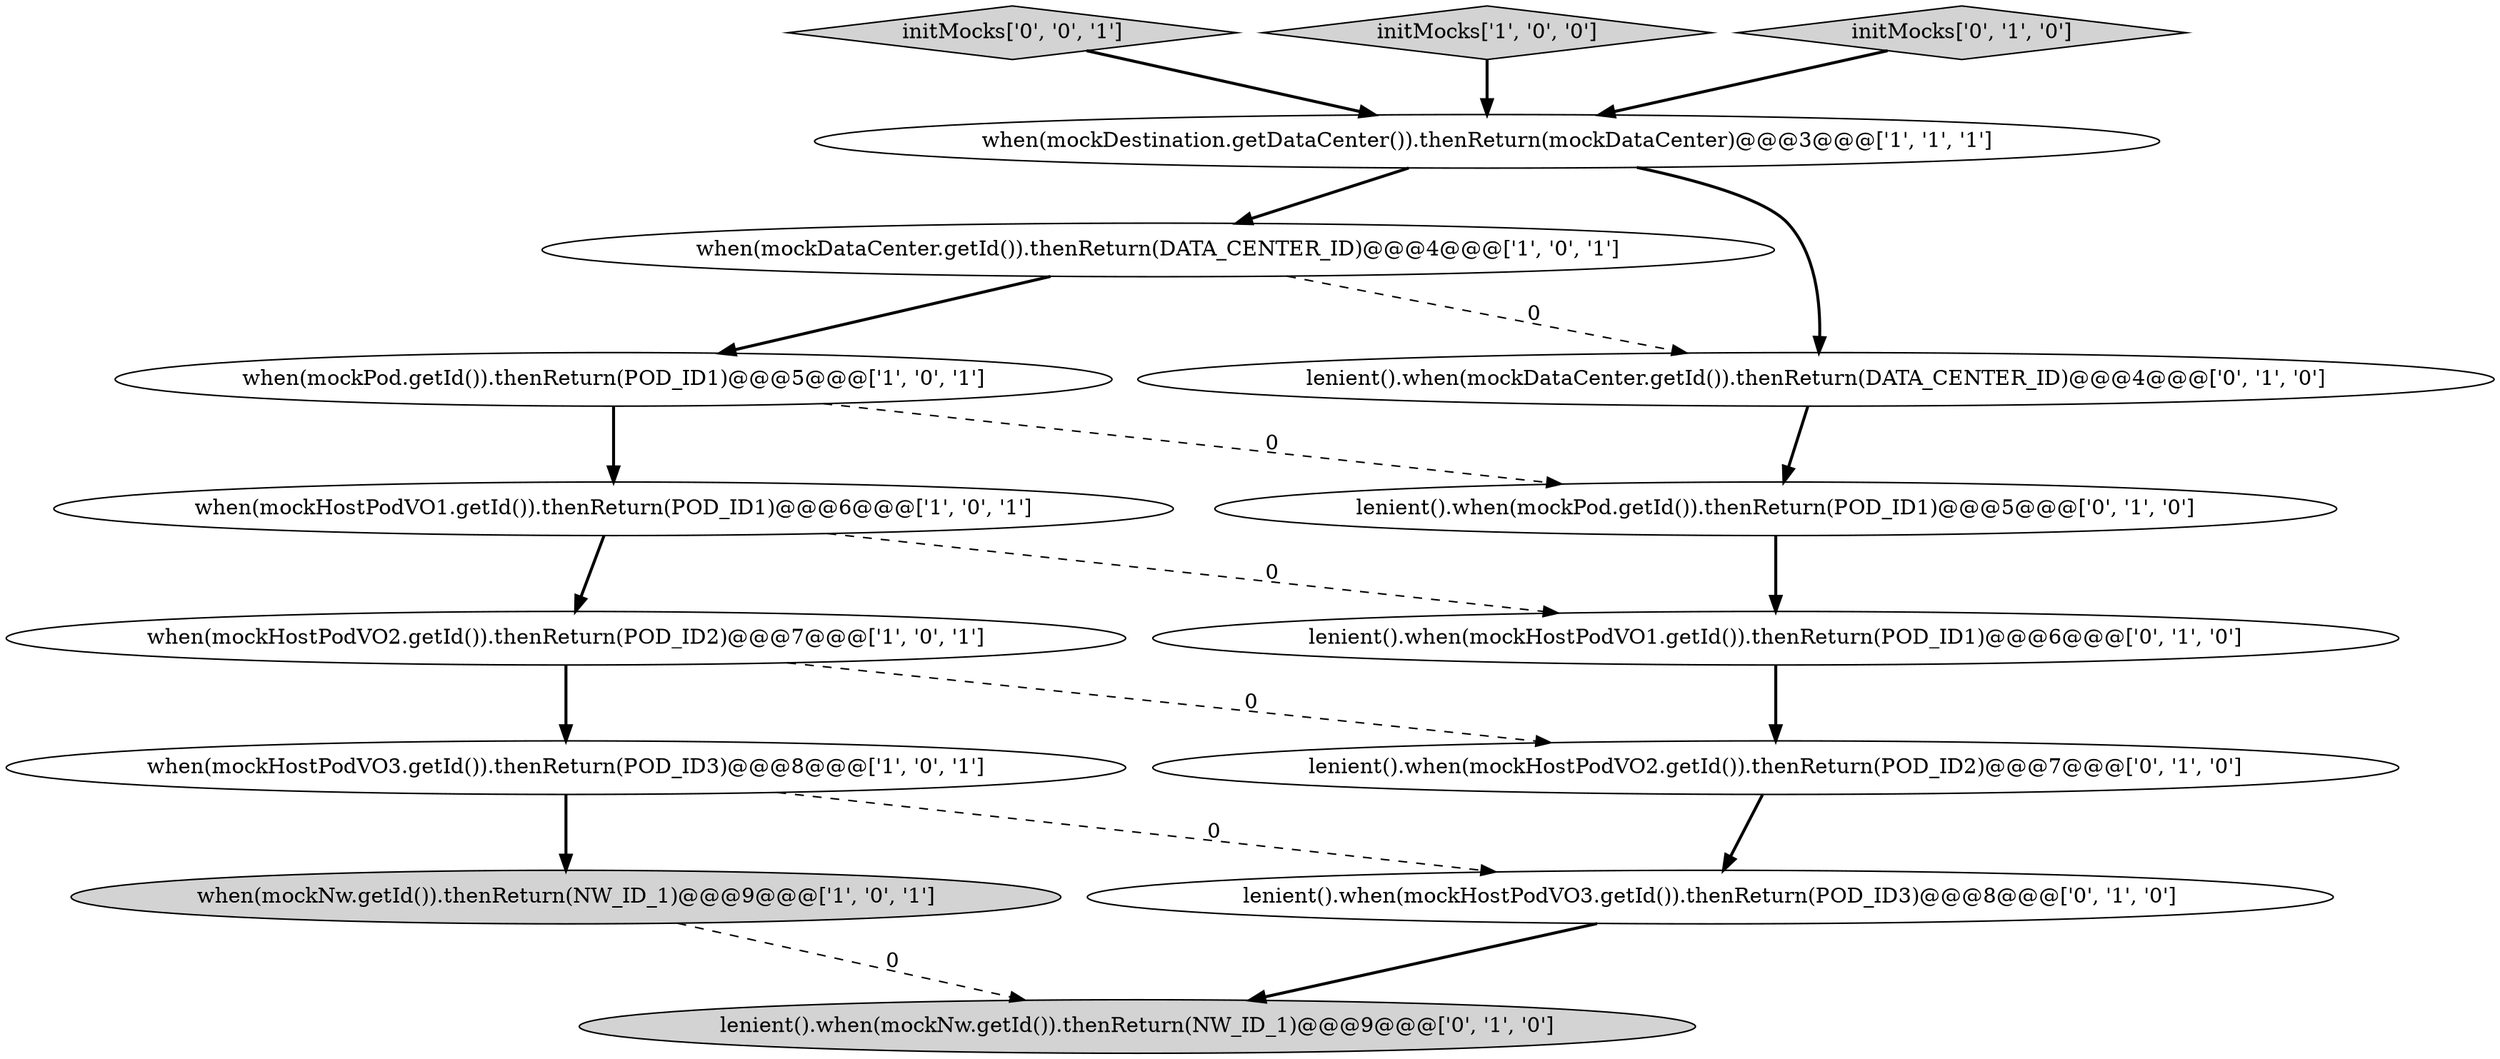 digraph {
15 [style = filled, label = "initMocks['0', '0', '1']", fillcolor = lightgray, shape = diamond image = "AAA0AAABBB3BBB"];
14 [style = filled, label = "lenient().when(mockNw.getId()).thenReturn(NW_ID_1)@@@9@@@['0', '1', '0']", fillcolor = lightgray, shape = ellipse image = "AAA1AAABBB2BBB"];
0 [style = filled, label = "when(mockDestination.getDataCenter()).thenReturn(mockDataCenter)@@@3@@@['1', '1', '1']", fillcolor = white, shape = ellipse image = "AAA0AAABBB1BBB"];
7 [style = filled, label = "when(mockDataCenter.getId()).thenReturn(DATA_CENTER_ID)@@@4@@@['1', '0', '1']", fillcolor = white, shape = ellipse image = "AAA0AAABBB1BBB"];
13 [style = filled, label = "lenient().when(mockHostPodVO2.getId()).thenReturn(POD_ID2)@@@7@@@['0', '1', '0']", fillcolor = white, shape = ellipse image = "AAA1AAABBB2BBB"];
1 [style = filled, label = "when(mockHostPodVO1.getId()).thenReturn(POD_ID1)@@@6@@@['1', '0', '1']", fillcolor = white, shape = ellipse image = "AAA0AAABBB1BBB"];
2 [style = filled, label = "when(mockHostPodVO2.getId()).thenReturn(POD_ID2)@@@7@@@['1', '0', '1']", fillcolor = white, shape = ellipse image = "AAA0AAABBB1BBB"];
3 [style = filled, label = "when(mockNw.getId()).thenReturn(NW_ID_1)@@@9@@@['1', '0', '1']", fillcolor = lightgray, shape = ellipse image = "AAA0AAABBB1BBB"];
8 [style = filled, label = "lenient().when(mockHostPodVO1.getId()).thenReturn(POD_ID1)@@@6@@@['0', '1', '0']", fillcolor = white, shape = ellipse image = "AAA1AAABBB2BBB"];
12 [style = filled, label = "lenient().when(mockPod.getId()).thenReturn(POD_ID1)@@@5@@@['0', '1', '0']", fillcolor = white, shape = ellipse image = "AAA1AAABBB2BBB"];
10 [style = filled, label = "lenient().when(mockDataCenter.getId()).thenReturn(DATA_CENTER_ID)@@@4@@@['0', '1', '0']", fillcolor = white, shape = ellipse image = "AAA1AAABBB2BBB"];
11 [style = filled, label = "lenient().when(mockHostPodVO3.getId()).thenReturn(POD_ID3)@@@8@@@['0', '1', '0']", fillcolor = white, shape = ellipse image = "AAA1AAABBB2BBB"];
4 [style = filled, label = "when(mockPod.getId()).thenReturn(POD_ID1)@@@5@@@['1', '0', '1']", fillcolor = white, shape = ellipse image = "AAA0AAABBB1BBB"];
6 [style = filled, label = "initMocks['1', '0', '0']", fillcolor = lightgray, shape = diamond image = "AAA0AAABBB1BBB"];
9 [style = filled, label = "initMocks['0', '1', '0']", fillcolor = lightgray, shape = diamond image = "AAA0AAABBB2BBB"];
5 [style = filled, label = "when(mockHostPodVO3.getId()).thenReturn(POD_ID3)@@@8@@@['1', '0', '1']", fillcolor = white, shape = ellipse image = "AAA0AAABBB1BBB"];
4->12 [style = dashed, label="0"];
0->7 [style = bold, label=""];
2->5 [style = bold, label=""];
6->0 [style = bold, label=""];
3->14 [style = dashed, label="0"];
1->8 [style = dashed, label="0"];
9->0 [style = bold, label=""];
11->14 [style = bold, label=""];
5->11 [style = dashed, label="0"];
4->1 [style = bold, label=""];
10->12 [style = bold, label=""];
0->10 [style = bold, label=""];
13->11 [style = bold, label=""];
15->0 [style = bold, label=""];
7->4 [style = bold, label=""];
8->13 [style = bold, label=""];
5->3 [style = bold, label=""];
12->8 [style = bold, label=""];
1->2 [style = bold, label=""];
7->10 [style = dashed, label="0"];
2->13 [style = dashed, label="0"];
}
